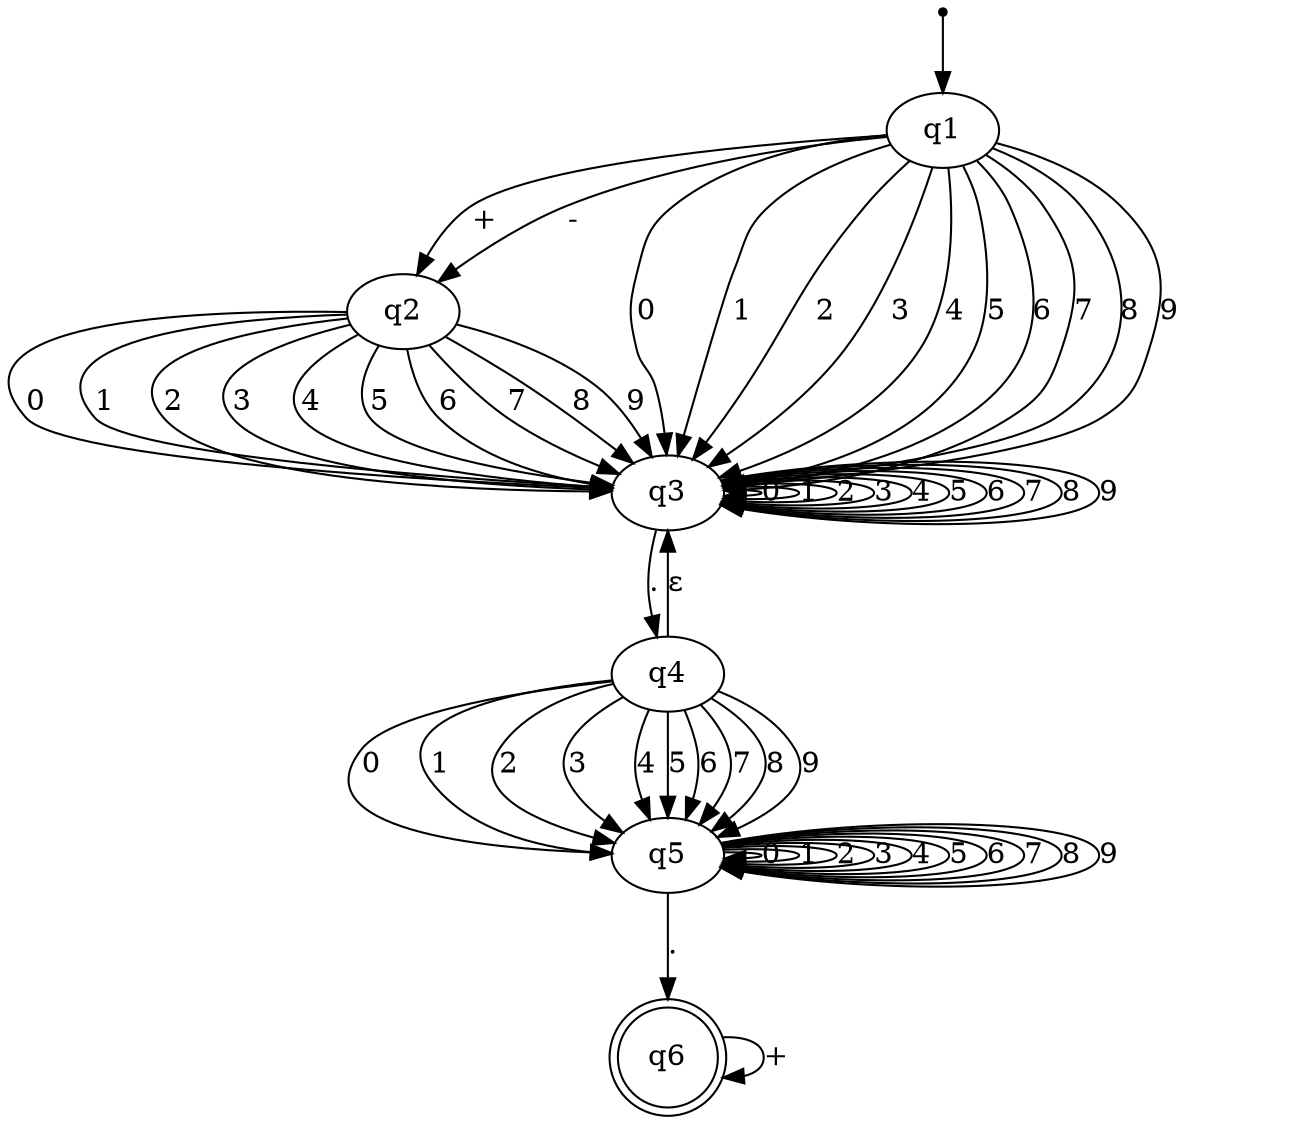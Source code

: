 digraph {
	graph [bb="0,0,560.16,527.6"];
	node [label="\N"];
	q1	[height=0.5,
		pos="410.66,469",
		width=0.75];
	q2	[height=0.5,
		pos="169.66,381.25",
		width=0.75];
	q1 -> q2	[label="+",
		lp="204.78,425.13",
		pos="e,175.52,399.09 383.71,466.3 333.92,462.7 229.9,452.98 200.41,433 191.83,427.19 185.24,418.1 180.41,409.22"];
	q1 -> q2	[label="-",
		lp="244.91,425.13",
		pos="e,185.5,396.22 383.68,465.78 349.53,462.23 289.47,453.44 242.16,433 224.86,425.53 207.49,413.56 194.09,403.12"];
	q3	[height=0.5,
		pos="285.66,293.5",
		width=0.75];
	q1 -> q3	[label=0,
		lp="279.03,381.25",
		pos="e,282.92,311.78 383.47,466.66 356.65,463.98 315.96,456.08 289.66,433 277.35,422.21 278.26,415.28 274.91,399.25 271.64,383.59 273.67,\
379.2 274.91,363.25 274.99,362.19 278.24,341.46 281.15,323.04"];
	q1 -> q3	[label=1,
		lp="318.03,381.25",
		pos="e,289.49,311.6 385.41,461.83 368.61,456.59 347.07,447.56 332.66,433 317.05,417.24 300.85,358.46 292.14,322.74"];
	q1 -> q3	[label=2,
		lp="355.03,381.25",
		pos="e,297.06,310.04 395.24,454.05 388.84,447.89 381.55,440.39 375.66,433 341.8,390.53 340.9,374.62 310.66,329.5 308.43,326.18 306.04,\
322.71 303.65,319.3"];
	q1 -> q3	[label=3,
		lp="387.03,381.25",
		pos="e,303.2,307.65 404.97,451.1 397.29,429.59 382.26,391.78 362.66,363.25 350.78,345.96 345.23,343.56 329.66,329.5 324.14,324.52 318.02,\
319.41 312.13,314.68"];
	q1 -> q3	[label=4,
		lp="412.03,381.25",
		pos="e,309.49,302.7 412.21,450.87 413.33,428.77 412.27,389.99 394.66,363.25 376.97,336.4 344.79,318.03 319.96,307.08"];
	q1 -> q3	[label=5,
		lp="431.03,381.25",
		pos="e,311.8,298.64 419.83,451.77 422.6,446.03 425.27,439.4 426.66,433 430.95,413.28 424.27,372.41 419.66,363.25 401.36,326.9 355.78,\
309.34 322.86,301.15"];
	q1 -> q3	[label=6,
		lp="450.03,381.25",
		pos="e,312.56,296.7 426.97,454.32 432.77,448.43 438.61,441.05 441.66,433 446.39,420.53 450.51,396.08 438.66,363.25 432.32,345.69 429.07,\
340.04 413.66,329.5 386.91,311.2 350.91,302.44 323.9,298.27"];
	q1 -> q3	[label=7,
		lp="474.03,381.25",
		pos="e,313.02,294.7 432.21,457.81 441.87,452.01 452.27,443.73 457.66,433 478.72,391.06 474.83,356.81 436.66,329.5 403.62,305.87 357.04,\
297.94 324.38,295.41"];
	q1 -> q3	[label=8,
		lp="497.03,381.25",
		pos="e,312.87,293.7 434.98,460.85 449.03,455.45 465.82,446.6 475.66,433 502.95,395.29 498.19,355.62 459.66,329.5 419.16,302.04 361.94,\
295.18 324.34,293.93"];
	q1 -> q3	[label=9,
		lp="515.03,381.25",
		pos="e,312.7,296.65 436.48,463.39 455.12,458.76 479.56,449.81 494.66,433 515.59,409.71 513.58,393.27 504.66,363.25 499.56,346.09 497.59,\
339.38 482.66,329.5 457.18,312.65 373.71,302.43 323.97,297.69"];
	q2 -> q3	[label=0,
		lp="12.035,337.38",
		pos="e,258.46,295.92 142.58,380.35 87.204,379.67 -30.635,373.21 7.9096,329.5 23.478,311.85 174.52,300.87 247.1,296.57"];
	q2 -> q3	[label=1,
		lp="42.035,337.38",
		pos="e,258.5,294.08 142.55,378.93 95.658,375.7 7.2075,364.85 37.91,329.5 64.538,298.85 184.4,294.3 247.12,294.08"];
	q2 -> q3	[label=2,
		lp="72.035,337.38",
		pos="e,258.59,294.68 143.23,376.84 105.87,370.96 44.608,356.85 67.91,329.5 90.514,302.97 191.09,296.48 247.31,294.94"];
	q2 -> q3	[label=3,
		lp="102.03,337.38",
		pos="e,258.67,295.45 144.72,373.52 117.98,365.1 81.432,349.34 97.91,329.5 116.51,307.12 197.87,298.98 247.18,296.07"];
	q2 -> q3	[label=4,
		lp="132.03,337.38",
		pos="e,258.75,296.5 149.52,368.83 134.03,358.59 116.98,343.12 127.91,329.5 142.6,311.19 205.51,301.86 247.31,297.6"];
	q2 -> q3	[label=5,
		lp="162.03,337.38",
		pos="e,259.05,297.99 159.65,364.17 154.35,353.4 150.34,339.43 157.91,329.5 168.83,315.19 214.16,305.3 247.74,299.77"];
	q2 -> q3	[label=6,
		lp="192.03,337.38",
		pos="e,259.1,297.71 171.99,363.18 174.31,352.26 178.9,338.5 187.91,329.5 203.98,313.46 227.9,304.73 248.06,300"];
	q2 -> q3	[label=7,
		lp="222.03,337.38",
		pos="e,263.21,303.8 182.02,364.73 191.14,353.94 204.3,339.72 217.91,329.5 228.61,321.47 241.42,314.33 253.01,308.62"];
	q2 -> q3	[label=8,
		lp="246.03,337.38",
		pos="e,269.41,308.29 188.59,368.37 198.84,361.78 211.62,353.32 222.66,345.25 235.55,335.84 249.4,324.78 260.83,315.4"];
	q2 -> q3	[label=9,
		lp="270.03,337.38",
		pos="e,278.18,310.98 194.62,373.97 212.29,368.58 235.75,359.4 252.66,345.25 260.65,338.56 267.41,329.44 272.68,320.77"];
	q3 -> q3	[label=0,
		lp="334.03,293.5",
		pos="e,312.9,292 312.9,295 322.68,295.03 330.66,294.53 330.66,293.5 330.66,292.92 328.14,292.51 324.19,292.27"];
	q3 -> q3	[label=1,
		lp="352.03,293.5",
		pos="e,312.86,290.77 312.86,296.24 331,297.01 348.66,296.1 348.66,293.5 348.66,291.46 337.66,290.46 324.11,290.5"];
	q3 -> q3	[label=2,
		lp="370.03,293.5",
		pos="e,312.63,289.89 312.63,297.11 338.46,299.04 366.66,297.84 366.66,293.5 366.66,289.79 346.02,288.38 323.88,289.25"];
	q3 -> q3	[label=3,
		lp="388.03,293.5",
		pos="e,312.27,289.27 312.27,297.73 345.38,301.08 384.66,299.67 384.66,293.5 384.66,288.03 353.77,286.3 323.69,288.32"];
	q3 -> q3	[label=4,
		lp="406.03,293.5",
		pos="e,312.1,288.79 312.1,298.22 352.15,303.12 402.66,301.55 402.66,293.5 402.66,286.18 360.82,284.22 323.11,287.62"];
	q3 -> q3	[label=5,
		lp="424.03,293.5",
		pos="e,311.83,288.42 311.83,298.58 358.65,305.16 420.66,303.46 420.66,293.5 420.66,284.32 367.96,282.16 323.05,287.03"];
	q3 -> q3	[label=6,
		lp="442.03,293.5",
		pos="e,311.61,288.14 311.61,298.87 365.03,307.19 438.66,305.4 438.66,293.5 438.66,282.42 374.75,280.11 322.82,286.57"];
	q3 -> q3	[label=7,
		lp="460.03,293.5",
		pos="e,311.8,287.84 311.8,299.17 371.7,309.2 456.66,307.31 456.66,293.5 456.66,280.53 381.68,278.07 322.93,286.15"];
	q3 -> q3	[label=8,
		lp="478.03,293.5",
		pos="e,311.42,287.68 311.42,299.33 377.76,311.23 474.66,309.29 474.66,293.5 474.66,278.58 388.07,276.03 322.56,285.85"];
	q3 -> q3	[label=9,
		lp="496.03,293.5",
		pos="e,311.46,287.48 311.46,299.53 384.15,313.25 492.66,311.24 492.66,293.5 492.66,276.67 394.89,274 322.8,285.51"];
	q4	[height=0.5,
		pos="285.66,205.75",
		width=0.75];
	q3 -> q4	[label=".",
		lp="281.53,249.63",
		pos="e,281.71,223.75 281.47,275.62 279.51,265.77 277.83,253.08 278.91,241.75 279.12,239.53 279.41,237.25 279.74,234.96"];
	q4 -> q3	[label=ε,
		lp="288.66,249.63",
		pos="e,285.66,275.15 285.66,224.08 285.66,235.46 285.66,250.63 285.66,263.79"];
	q5	[height=0.5,
		pos="285.66,118",
		width=0.75];
	q4 -> q5	[label=0,
		lp="158.03,161.88",
		pos="e,258.61,120 259.12,201.51 224.44,196.67 166.64,186.31 153.91,169.75 127.61,135.56 199.74,124.39 247.39,120.75"];
	q4 -> q5	[label=1,
		lp="188.03,161.88",
		pos="e,258.5,120.04 258.93,201.68 222.29,196.34 163.21,183.01 183.91,154 198.23,133.93 224.83,125.25 247.25,121.55"];
	q4 -> q5	[label=2,
		lp="218.03,161.88",
		pos="e,260.78,125.3 260.08,199.53 243.81,194.75 223.97,185.86 213.91,169.75 202.25,151.1 226.48,137.36 249.87,128.92"];
	q4 -> q5	[label=3,
		lp="248.03,161.88",
		pos="e,265.54,130.5 265.58,193.41 257.25,187.53 248.47,179.52 243.91,169.75 238.37,157.88 246.2,146.44 256.52,137.45"];
	q4 -> q5	[label=4,
		lp="278.03,161.88",
		pos="e,278.38,135.81 278.79,187.94 276.8,182.27 274.9,175.83 273.91,169.75 272.68,162.25 273.53,154.21 275.22,146.79"];
	q4 -> q5	[label=5,
		lp="289.03,161.88",
		pos="e,285.66,136.33 285.66,187.4 285.66,176.01 285.66,160.84 285.66,147.68"];
	q4 -> q5	[label=6,
		lp="301.03,161.88",
		pos="e,292.47,135.82 292.09,187.91 293.95,182.23 295.73,175.8 296.66,169.75 297.81,162.27 297.02,154.23 295.44,146.81"];
	q4 -> q5	[label=7,
		lp="314.03,161.88",
		pos="e,298.88,134.13 298.31,189.71 302.45,183.86 306.53,176.86 308.66,169.75 311.27,161.02 308.85,151.84 304.74,143.73"];
	q4 -> q5	[label=8,
		lp="327.03,161.88",
		pos="e,303.78,131.42 303.79,192.2 310.76,186.29 317.93,178.58 321.66,169.75 326.25,158.89 320.38,148.07 312.14,139.23"];
	q4 -> q5	[label=9,
		lp="341.03,161.88",
		pos="e,307.57,129.13 307.85,194.91 317.98,189.15 328.97,180.81 334.66,169.75 341.58,156.3 330.42,144.02 317.01,134.91"];
	q5 -> q5	[label=0,
		lp="334.03,118",
		pos="e,312.9,116.5 312.9,119.5 322.68,119.53 330.66,119.03 330.66,118 330.66,117.42 328.14,117.01 324.19,116.77"];
	q5 -> q5	[label=1,
		lp="352.03,118",
		pos="e,312.86,115.27 312.86,120.74 331,121.51 348.66,120.6 348.66,118 348.66,115.96 337.66,114.96 324.11,115"];
	q5 -> q5	[label=2,
		lp="370.03,118",
		pos="e,312.63,114.39 312.63,121.61 338.46,123.54 366.66,122.34 366.66,118 366.66,114.29 346.02,112.88 323.88,113.75"];
	q5 -> q5	[label=3,
		lp="388.03,118",
		pos="e,312.27,113.77 312.27,122.23 345.38,125.58 384.66,124.17 384.66,118 384.66,112.53 353.77,110.8 323.69,112.82"];
	q5 -> q5	[label=4,
		lp="406.03,118",
		pos="e,312.1,113.29 312.1,122.72 352.15,127.62 402.66,126.05 402.66,118 402.66,110.68 360.82,108.72 323.11,112.12"];
	q5 -> q5	[label=5,
		lp="424.03,118",
		pos="e,311.83,112.92 311.83,123.08 358.65,129.66 420.66,127.96 420.66,118 420.66,108.82 367.96,106.66 323.05,111.53"];
	q5 -> q5	[label=6,
		lp="442.03,118",
		pos="e,311.61,112.64 311.61,123.37 365.03,131.69 438.66,129.9 438.66,118 438.66,106.92 374.75,104.61 322.82,111.07"];
	q5 -> q5	[label=7,
		lp="460.03,118",
		pos="e,311.8,112.34 311.8,123.67 371.7,133.7 456.66,131.81 456.66,118 456.66,105.03 381.68,102.57 322.93,110.65"];
	q5 -> q5	[label=8,
		lp="478.03,118",
		pos="e,311.42,112.18 311.42,123.83 377.76,135.73 474.66,133.79 474.66,118 474.66,103.08 388.07,100.53 322.56,110.35"];
	q5 -> q5	[label=9,
		lp="496.03,118",
		pos="e,311.46,111.98 311.46,124.03 384.15,137.75 492.66,135.74 492.66,118 492.66,101.17 394.89,98.504 322.8,110.01"];
	q6	[height=0.67017,
		pos="285.66,24.126",
		shape=doublecircle,
		width=0.67017];
	q5 -> q6	[label=".",
		lp="287.53,74.127",
		pos="e,285.66,48.572 285.66,99.721 285.66,88.544 285.66,73.599 285.66,60.022"];
	q6 -> q6	[label="+",
		lp="331.91,24.126",
		pos="e,308.2,14.936 308.2,33.316 318.65,34.319 327.79,31.255 327.79,24.126 327.79,19.782 324.39,16.947 319.38,15.623"];
	initial	[height=0.05,
		pos="410.66,525.8",
		shape=point,
		width=0.05];
	initial -> q1	[pos="e,410.66,487.3 410.66,523.85 410.66,520.64 410.66,509.81 410.66,498.69"];
}

